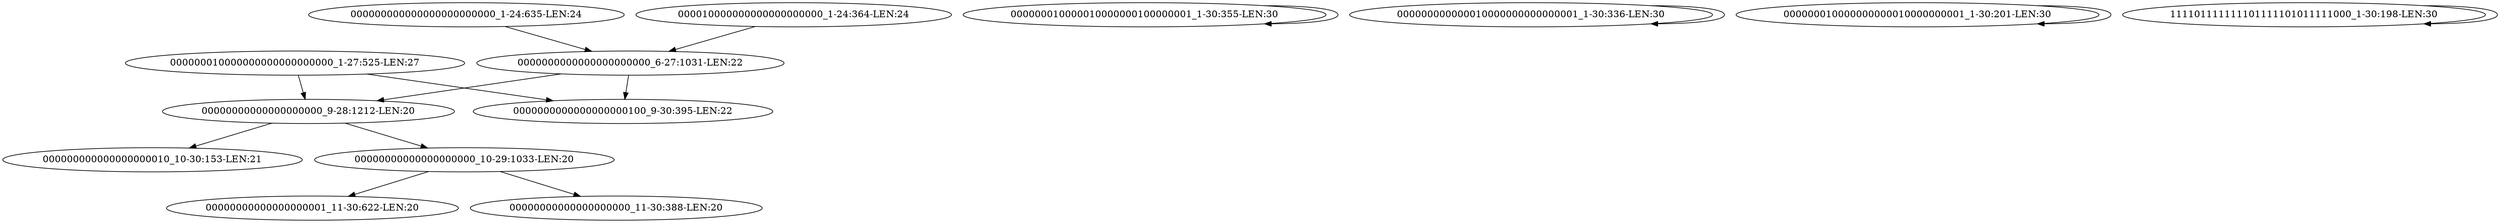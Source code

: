 digraph G {
    "000000010000000000000000000_1-27:525-LEN:27" -> "00000000000000000000_9-28:1212-LEN:20";
    "000000010000000000000000000_1-27:525-LEN:27" -> "0000000000000000000100_9-30:395-LEN:22";
    "00000000000000000000_9-28:1212-LEN:20" -> "000000000000000000010_10-30:153-LEN:21";
    "00000000000000000000_9-28:1212-LEN:20" -> "00000000000000000000_10-29:1033-LEN:20";
    "0000000000000000000000_6-27:1031-LEN:22" -> "00000000000000000000_9-28:1212-LEN:20";
    "0000000000000000000000_6-27:1031-LEN:22" -> "0000000000000000000100_9-30:395-LEN:22";
    "000000010000010000000100000001_1-30:355-LEN:30" -> "000000010000010000000100000001_1-30:355-LEN:30";
    "000000000000000000000000_1-24:635-LEN:24" -> "0000000000000000000000_6-27:1031-LEN:22";
    "000010000000000000000000_1-24:364-LEN:24" -> "0000000000000000000000_6-27:1031-LEN:22";
    "000000000000010000000000000001_1-30:336-LEN:30" -> "000000000000010000000000000001_1-30:336-LEN:30";
    "000000010000000000010000000001_1-30:201-LEN:30" -> "000000010000000000010000000001_1-30:201-LEN:30";
    "111101111111101111101011111000_1-30:198-LEN:30" -> "111101111111101111101011111000_1-30:198-LEN:30";
    "00000000000000000000_10-29:1033-LEN:20" -> "00000000000000000001_11-30:622-LEN:20";
    "00000000000000000000_10-29:1033-LEN:20" -> "00000000000000000000_11-30:388-LEN:20";
}
